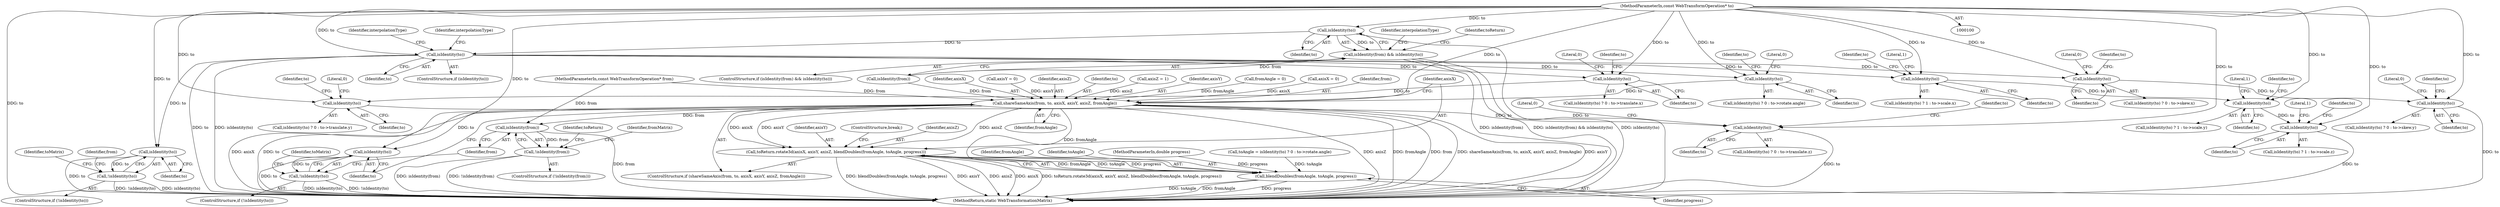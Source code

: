 digraph "1_Chrome_3c036ca040c114c077e13c35baaea78e2ddbaf61_0@pointer" {
"1000102" [label="(MethodParameterIn,const WebTransformOperation* to)"];
"1000110" [label="(Call,isIdentity(to))"];
"1000107" [label="(Call,isIdentity(from) && isIdentity(to))"];
"1000119" [label="(Call,isIdentity(to))"];
"1000177" [label="(Call,isIdentity(to))"];
"1000189" [label="(Call,isIdentity(to))"];
"1000201" [label="(Call,isIdentity(to))"];
"1000245" [label="(Call,isIdentity(to))"];
"1000254" [label="(Call,shareSameAxis(from, to, axisX, axisY, axisZ, fromAngle))"];
"1000261" [label="(Call,toReturn.rotate3d(axisX, axisY, axisZ, blendDoubles(fromAngle, toAngle, progress)))"];
"1000265" [label="(Call,blendDoubles(fromAngle, toAngle, progress))"];
"1000274" [label="(Call,isIdentity(to))"];
"1000273" [label="(Call,!isIdentity(to))"];
"1000284" [label="(Call,isIdentity(from))"];
"1000283" [label="(Call,!isIdentity(from))"];
"1000340" [label="(Call,isIdentity(to))"];
"1000352" [label="(Call,isIdentity(to))"];
"1000364" [label="(Call,isIdentity(to))"];
"1000416" [label="(Call,isIdentity(to))"];
"1000428" [label="(Call,isIdentity(to))"];
"1000466" [label="(Call,isIdentity(to))"];
"1000465" [label="(Call,!isIdentity(to))"];
"1000263" [label="(Identifier,axisY)"];
"1000274" [label="(Call,isIdentity(to))"];
"1000357" [label="(Identifier,to)"];
"1000116" [label="(Identifier,interpolationType)"];
"1000245" [label="(Call,isIdentity(to))"];
"1000191" [label="(Literal,0)"];
"1000272" [label="(ControlStructure,if (!isIdentity(to)))"];
"1000257" [label="(Identifier,axisX)"];
"1000250" [label="(Identifier,to)"];
"1000176" [label="(Call,isIdentity(to) ? 0 : to->translate.x)"];
"1000266" [label="(Identifier,fromAngle)"];
"1000179" [label="(Literal,0)"];
"1000297" [label="(ControlStructure,break;)"];
"1000107" [label="(Call,isIdentity(from) && isIdentity(to))"];
"1000292" [label="(Identifier,toReturn)"];
"1000275" [label="(Identifier,to)"];
"1000254" [label="(Call,shareSameAxis(from, to, axisX, axisY, axisZ, fromAngle))"];
"1000345" [label="(Identifier,to)"];
"1000282" [label="(ControlStructure,if (!isIdentity(from)))"];
"1000230" [label="(Call,axisY = 0)"];
"1000366" [label="(Literal,1)"];
"1000469" [label="(Identifier,toMatrix)"];
"1000369" [label="(Identifier,to)"];
"1000101" [label="(MethodParameterIn,const WebTransformOperation* from)"];
"1000118" [label="(ControlStructure,if (isIdentity(to)))"];
"1000430" [label="(Literal,0)"];
"1000340" [label="(Call,isIdentity(to))"];
"1000261" [label="(Call,toReturn.rotate3d(axisX, axisY, axisZ, blendDoubles(fromAngle, toAngle, progress)))"];
"1000177" [label="(Call,isIdentity(to))"];
"1000277" [label="(Identifier,toMatrix)"];
"1000203" [label="(Literal,0)"];
"1000339" [label="(Call,isIdentity(to) ? 1 : to->scale.x)"];
"1000418" [label="(Literal,0)"];
"1000283" [label="(Call,!isIdentity(from))"];
"1000364" [label="(Call,isIdentity(to))"];
"1000464" [label="(ControlStructure,if (!isIdentity(to)))"];
"1000417" [label="(Identifier,to)"];
"1000363" [label="(Call,isIdentity(to) ? 1 : to->scale.z)"];
"1000427" [label="(Call,isIdentity(to) ? 0 : to->skew.y)"];
"1000260" [label="(Identifier,fromAngle)"];
"1000190" [label="(Identifier,to)"];
"1000182" [label="(Identifier,to)"];
"1000284" [label="(Call,isIdentity(from))"];
"1000287" [label="(Identifier,fromMatrix)"];
"1000259" [label="(Identifier,axisZ)"];
"1000244" [label="(Call,isIdentity(to) ? 0 : to->rotate.angle)"];
"1000267" [label="(Identifier,toAngle)"];
"1000421" [label="(Identifier,to)"];
"1000342" [label="(Literal,1)"];
"1000268" [label="(Identifier,progress)"];
"1000119" [label="(Call,isIdentity(to))"];
"1000354" [label="(Literal,1)"];
"1000103" [label="(MethodParameterIn,double progress)"];
"1000128" [label="(Identifier,interpolationType)"];
"1000494" [label="(MethodReturn,static WebTransformationMatrix)"];
"1000352" [label="(Call,isIdentity(to))"];
"1000111" [label="(Identifier,to)"];
"1000201" [label="(Call,isIdentity(to))"];
"1000122" [label="(Identifier,interpolationType)"];
"1000189" [label="(Call,isIdentity(to))"];
"1000247" [label="(Literal,0)"];
"1000256" [label="(Identifier,to)"];
"1000188" [label="(Call,isIdentity(to) ? 0 : to->translate.y)"];
"1000200" [label="(Call,isIdentity(to) ? 0 : to->translate.z)"];
"1000264" [label="(Identifier,axisZ)"];
"1000206" [label="(Identifier,to)"];
"1000110" [label="(Call,isIdentity(to))"];
"1000466" [label="(Call,isIdentity(to))"];
"1000477" [label="(Identifier,from)"];
"1000429" [label="(Identifier,to)"];
"1000467" [label="(Identifier,to)"];
"1000253" [label="(ControlStructure,if (shareSameAxis(from, to, axisX, axisY, axisZ, fromAngle)))"];
"1000120" [label="(Identifier,to)"];
"1000351" [label="(Call,isIdentity(to) ? 1 : to->scale.y)"];
"1000234" [label="(Call,axisZ = 1)"];
"1000202" [label="(Identifier,to)"];
"1000246" [label="(Identifier,to)"];
"1000273" [label="(Call,!isIdentity(to))"];
"1000265" [label="(Call,blendDoubles(fromAngle, toAngle, progress))"];
"1000433" [label="(Identifier,to)"];
"1000365" [label="(Identifier,to)"];
"1000415" [label="(Call,isIdentity(to) ? 0 : to->skew.x)"];
"1000194" [label="(Identifier,to)"];
"1000108" [label="(Call,isIdentity(from))"];
"1000416" [label="(Call,isIdentity(to))"];
"1000465" [label="(Call,!isIdentity(to))"];
"1000242" [label="(Call,toAngle = isIdentity(to) ? 0 : to->rotate.angle)"];
"1000262" [label="(Identifier,axisX)"];
"1000258" [label="(Identifier,axisY)"];
"1000102" [label="(MethodParameterIn,const WebTransformOperation* to)"];
"1000178" [label="(Identifier,to)"];
"1000113" [label="(Identifier,toReturn)"];
"1000341" [label="(Identifier,to)"];
"1000428" [label="(Call,isIdentity(to))"];
"1000238" [label="(Call,fromAngle = 0)"];
"1000285" [label="(Identifier,from)"];
"1000353" [label="(Identifier,to)"];
"1000106" [label="(ControlStructure,if (isIdentity(from) && isIdentity(to)))"];
"1000226" [label="(Call,axisX = 0)"];
"1000255" [label="(Identifier,from)"];
"1000102" -> "1000100"  [label="AST: "];
"1000102" -> "1000494"  [label="DDG: to"];
"1000102" -> "1000110"  [label="DDG: to"];
"1000102" -> "1000119"  [label="DDG: to"];
"1000102" -> "1000177"  [label="DDG: to"];
"1000102" -> "1000189"  [label="DDG: to"];
"1000102" -> "1000201"  [label="DDG: to"];
"1000102" -> "1000245"  [label="DDG: to"];
"1000102" -> "1000254"  [label="DDG: to"];
"1000102" -> "1000274"  [label="DDG: to"];
"1000102" -> "1000340"  [label="DDG: to"];
"1000102" -> "1000352"  [label="DDG: to"];
"1000102" -> "1000364"  [label="DDG: to"];
"1000102" -> "1000416"  [label="DDG: to"];
"1000102" -> "1000428"  [label="DDG: to"];
"1000102" -> "1000466"  [label="DDG: to"];
"1000110" -> "1000107"  [label="AST: "];
"1000110" -> "1000111"  [label="CFG: "];
"1000111" -> "1000110"  [label="AST: "];
"1000107" -> "1000110"  [label="CFG: "];
"1000110" -> "1000494"  [label="DDG: to"];
"1000110" -> "1000107"  [label="DDG: to"];
"1000110" -> "1000119"  [label="DDG: to"];
"1000107" -> "1000106"  [label="AST: "];
"1000107" -> "1000108"  [label="CFG: "];
"1000108" -> "1000107"  [label="AST: "];
"1000113" -> "1000107"  [label="CFG: "];
"1000116" -> "1000107"  [label="CFG: "];
"1000107" -> "1000494"  [label="DDG: isIdentity(from)"];
"1000107" -> "1000494"  [label="DDG: isIdentity(from) && isIdentity(to)"];
"1000107" -> "1000494"  [label="DDG: isIdentity(to)"];
"1000108" -> "1000107"  [label="DDG: from"];
"1000119" -> "1000118"  [label="AST: "];
"1000119" -> "1000120"  [label="CFG: "];
"1000120" -> "1000119"  [label="AST: "];
"1000122" -> "1000119"  [label="CFG: "];
"1000128" -> "1000119"  [label="CFG: "];
"1000119" -> "1000494"  [label="DDG: to"];
"1000119" -> "1000494"  [label="DDG: isIdentity(to)"];
"1000119" -> "1000177"  [label="DDG: to"];
"1000119" -> "1000245"  [label="DDG: to"];
"1000119" -> "1000340"  [label="DDG: to"];
"1000119" -> "1000416"  [label="DDG: to"];
"1000119" -> "1000466"  [label="DDG: to"];
"1000177" -> "1000176"  [label="AST: "];
"1000177" -> "1000178"  [label="CFG: "];
"1000178" -> "1000177"  [label="AST: "];
"1000179" -> "1000177"  [label="CFG: "];
"1000182" -> "1000177"  [label="CFG: "];
"1000177" -> "1000189"  [label="DDG: to"];
"1000189" -> "1000188"  [label="AST: "];
"1000189" -> "1000190"  [label="CFG: "];
"1000190" -> "1000189"  [label="AST: "];
"1000191" -> "1000189"  [label="CFG: "];
"1000194" -> "1000189"  [label="CFG: "];
"1000189" -> "1000201"  [label="DDG: to"];
"1000201" -> "1000200"  [label="AST: "];
"1000201" -> "1000202"  [label="CFG: "];
"1000202" -> "1000201"  [label="AST: "];
"1000203" -> "1000201"  [label="CFG: "];
"1000206" -> "1000201"  [label="CFG: "];
"1000201" -> "1000494"  [label="DDG: to"];
"1000245" -> "1000244"  [label="AST: "];
"1000245" -> "1000246"  [label="CFG: "];
"1000246" -> "1000245"  [label="AST: "];
"1000247" -> "1000245"  [label="CFG: "];
"1000250" -> "1000245"  [label="CFG: "];
"1000245" -> "1000254"  [label="DDG: to"];
"1000254" -> "1000253"  [label="AST: "];
"1000254" -> "1000260"  [label="CFG: "];
"1000255" -> "1000254"  [label="AST: "];
"1000256" -> "1000254"  [label="AST: "];
"1000257" -> "1000254"  [label="AST: "];
"1000258" -> "1000254"  [label="AST: "];
"1000259" -> "1000254"  [label="AST: "];
"1000260" -> "1000254"  [label="AST: "];
"1000262" -> "1000254"  [label="CFG: "];
"1000275" -> "1000254"  [label="CFG: "];
"1000254" -> "1000494"  [label="DDG: axisZ"];
"1000254" -> "1000494"  [label="DDG: fromAngle"];
"1000254" -> "1000494"  [label="DDG: from"];
"1000254" -> "1000494"  [label="DDG: shareSameAxis(from, to, axisX, axisY, axisZ, fromAngle)"];
"1000254" -> "1000494"  [label="DDG: axisY"];
"1000254" -> "1000494"  [label="DDG: axisX"];
"1000254" -> "1000494"  [label="DDG: to"];
"1000108" -> "1000254"  [label="DDG: from"];
"1000101" -> "1000254"  [label="DDG: from"];
"1000226" -> "1000254"  [label="DDG: axisX"];
"1000230" -> "1000254"  [label="DDG: axisY"];
"1000234" -> "1000254"  [label="DDG: axisZ"];
"1000238" -> "1000254"  [label="DDG: fromAngle"];
"1000254" -> "1000261"  [label="DDG: axisX"];
"1000254" -> "1000261"  [label="DDG: axisY"];
"1000254" -> "1000261"  [label="DDG: axisZ"];
"1000254" -> "1000265"  [label="DDG: fromAngle"];
"1000254" -> "1000274"  [label="DDG: to"];
"1000254" -> "1000284"  [label="DDG: from"];
"1000261" -> "1000253"  [label="AST: "];
"1000261" -> "1000265"  [label="CFG: "];
"1000262" -> "1000261"  [label="AST: "];
"1000263" -> "1000261"  [label="AST: "];
"1000264" -> "1000261"  [label="AST: "];
"1000265" -> "1000261"  [label="AST: "];
"1000297" -> "1000261"  [label="CFG: "];
"1000261" -> "1000494"  [label="DDG: blendDoubles(fromAngle, toAngle, progress)"];
"1000261" -> "1000494"  [label="DDG: axisY"];
"1000261" -> "1000494"  [label="DDG: axisZ"];
"1000261" -> "1000494"  [label="DDG: axisX"];
"1000261" -> "1000494"  [label="DDG: toReturn.rotate3d(axisX, axisY, axisZ, blendDoubles(fromAngle, toAngle, progress))"];
"1000265" -> "1000261"  [label="DDG: fromAngle"];
"1000265" -> "1000261"  [label="DDG: toAngle"];
"1000265" -> "1000261"  [label="DDG: progress"];
"1000265" -> "1000268"  [label="CFG: "];
"1000266" -> "1000265"  [label="AST: "];
"1000267" -> "1000265"  [label="AST: "];
"1000268" -> "1000265"  [label="AST: "];
"1000265" -> "1000494"  [label="DDG: progress"];
"1000265" -> "1000494"  [label="DDG: toAngle"];
"1000265" -> "1000494"  [label="DDG: fromAngle"];
"1000242" -> "1000265"  [label="DDG: toAngle"];
"1000103" -> "1000265"  [label="DDG: progress"];
"1000274" -> "1000273"  [label="AST: "];
"1000274" -> "1000275"  [label="CFG: "];
"1000275" -> "1000274"  [label="AST: "];
"1000273" -> "1000274"  [label="CFG: "];
"1000274" -> "1000494"  [label="DDG: to"];
"1000274" -> "1000273"  [label="DDG: to"];
"1000273" -> "1000272"  [label="AST: "];
"1000277" -> "1000273"  [label="CFG: "];
"1000285" -> "1000273"  [label="CFG: "];
"1000273" -> "1000494"  [label="DDG: isIdentity(to)"];
"1000273" -> "1000494"  [label="DDG: !isIdentity(to)"];
"1000284" -> "1000283"  [label="AST: "];
"1000284" -> "1000285"  [label="CFG: "];
"1000285" -> "1000284"  [label="AST: "];
"1000283" -> "1000284"  [label="CFG: "];
"1000284" -> "1000494"  [label="DDG: from"];
"1000284" -> "1000283"  [label="DDG: from"];
"1000101" -> "1000284"  [label="DDG: from"];
"1000283" -> "1000282"  [label="AST: "];
"1000287" -> "1000283"  [label="CFG: "];
"1000292" -> "1000283"  [label="CFG: "];
"1000283" -> "1000494"  [label="DDG: isIdentity(from)"];
"1000283" -> "1000494"  [label="DDG: !isIdentity(from)"];
"1000340" -> "1000339"  [label="AST: "];
"1000340" -> "1000341"  [label="CFG: "];
"1000341" -> "1000340"  [label="AST: "];
"1000342" -> "1000340"  [label="CFG: "];
"1000345" -> "1000340"  [label="CFG: "];
"1000340" -> "1000352"  [label="DDG: to"];
"1000352" -> "1000351"  [label="AST: "];
"1000352" -> "1000353"  [label="CFG: "];
"1000353" -> "1000352"  [label="AST: "];
"1000354" -> "1000352"  [label="CFG: "];
"1000357" -> "1000352"  [label="CFG: "];
"1000352" -> "1000364"  [label="DDG: to"];
"1000364" -> "1000363"  [label="AST: "];
"1000364" -> "1000365"  [label="CFG: "];
"1000365" -> "1000364"  [label="AST: "];
"1000366" -> "1000364"  [label="CFG: "];
"1000369" -> "1000364"  [label="CFG: "];
"1000364" -> "1000494"  [label="DDG: to"];
"1000416" -> "1000415"  [label="AST: "];
"1000416" -> "1000417"  [label="CFG: "];
"1000417" -> "1000416"  [label="AST: "];
"1000418" -> "1000416"  [label="CFG: "];
"1000421" -> "1000416"  [label="CFG: "];
"1000416" -> "1000428"  [label="DDG: to"];
"1000428" -> "1000427"  [label="AST: "];
"1000428" -> "1000429"  [label="CFG: "];
"1000429" -> "1000428"  [label="AST: "];
"1000430" -> "1000428"  [label="CFG: "];
"1000433" -> "1000428"  [label="CFG: "];
"1000428" -> "1000494"  [label="DDG: to"];
"1000466" -> "1000465"  [label="AST: "];
"1000466" -> "1000467"  [label="CFG: "];
"1000467" -> "1000466"  [label="AST: "];
"1000465" -> "1000466"  [label="CFG: "];
"1000466" -> "1000494"  [label="DDG: to"];
"1000466" -> "1000465"  [label="DDG: to"];
"1000465" -> "1000464"  [label="AST: "];
"1000469" -> "1000465"  [label="CFG: "];
"1000477" -> "1000465"  [label="CFG: "];
"1000465" -> "1000494"  [label="DDG: !isIdentity(to)"];
"1000465" -> "1000494"  [label="DDG: isIdentity(to)"];
}
